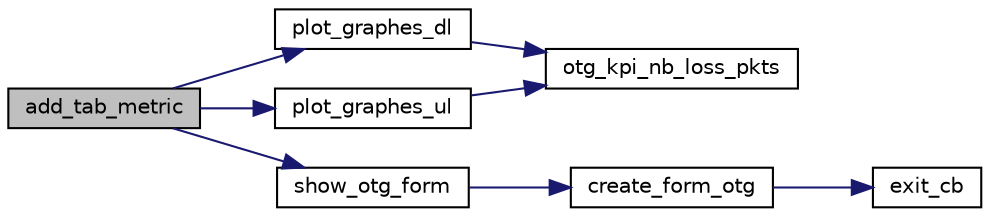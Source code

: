 digraph "add_tab_metric"
{
 // LATEX_PDF_SIZE
  edge [fontname="Helvetica",fontsize="10",labelfontname="Helvetica",labelfontsize="10"];
  node [fontname="Helvetica",fontsize="10",shape=record];
  rankdir="LR";
  Node1 [label="add_tab_metric",height=0.2,width=0.4,color="black", fillcolor="grey75", style="filled", fontcolor="black",tooltip=" "];
  Node1 -> Node2 [color="midnightblue",fontsize="10",style="solid",fontname="Helvetica"];
  Node2 [label="plot_graphes_dl",height=0.2,width=0.4,color="black", fillcolor="white", style="filled",URL="$otg__form_8c.html#a7bb032f9e21555e1fa7fcd33f40938f2",tooltip=" "];
  Node2 -> Node3 [color="midnightblue",fontsize="10",style="solid",fontname="Helvetica"];
  Node3 [label="otg_kpi_nb_loss_pkts",height=0.2,width=0.4,color="black", fillcolor="white", style="filled",URL="$otg__kpi_8c.html#aa8e31f0ee006e341d85de48d8d899f45",tooltip=" "];
  Node1 -> Node4 [color="midnightblue",fontsize="10",style="solid",fontname="Helvetica"];
  Node4 [label="plot_graphes_ul",height=0.2,width=0.4,color="black", fillcolor="white", style="filled",URL="$otg__form_8c.html#ae2d638aa1c3cd13abf458f499ee2bdd6",tooltip=" "];
  Node4 -> Node3 [color="midnightblue",fontsize="10",style="solid",fontname="Helvetica"];
  Node1 -> Node5 [color="midnightblue",fontsize="10",style="solid",fontname="Helvetica"];
  Node5 [label="show_otg_form",height=0.2,width=0.4,color="black", fillcolor="white", style="filled",URL="$otg__form_8c.html#ad2a473e4ded49cb85ebea694db5fb357",tooltip=" "];
  Node5 -> Node6 [color="midnightblue",fontsize="10",style="solid",fontname="Helvetica"];
  Node6 [label="create_form_otg",height=0.2,width=0.4,color="black", fillcolor="white", style="filled",URL="$otg__form_8c.html#a74db676f5cd1dbd82015c2ba3ff940f5",tooltip=" "];
  Node6 -> Node7 [color="midnightblue",fontsize="10",style="solid",fontname="Helvetica"];
  Node7 [label="exit_cb",height=0.2,width=0.4,color="black", fillcolor="white", style="filled",URL="$otg__form_8c.html#a5f00478bc19c05469729a331fe6618b2",tooltip=" "];
}
